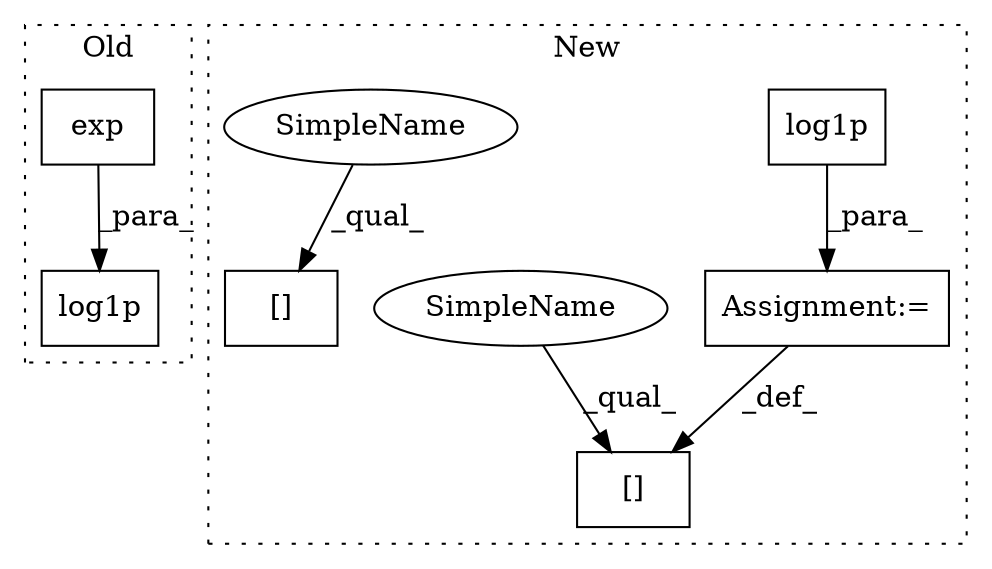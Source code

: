 digraph G {
subgraph cluster0 {
1 [label="log1p" a="32" s="4018,4036" l="6,1" shape="box"];
6 [label="exp" a="32" s="4030,4035" l="4,1" shape="box"];
label = "Old";
style="dotted";
}
subgraph cluster1 {
2 [label="[]" a="2" s="4034,4045" l="3,1" shape="box"];
3 [label="[]" a="2" s="4084,4094" l="3,1" shape="box"];
4 [label="Assignment:=" a="7" s="4046" l="1" shape="box"];
5 [label="log1p" a="32" s="4047,4075" l="6,1" shape="box"];
7 [label="SimpleName" a="42" s="4034" l="2" shape="ellipse"];
8 [label="SimpleName" a="42" s="4084" l="2" shape="ellipse"];
label = "New";
style="dotted";
}
4 -> 2 [label="_def_"];
5 -> 4 [label="_para_"];
6 -> 1 [label="_para_"];
7 -> 2 [label="_qual_"];
8 -> 3 [label="_qual_"];
}